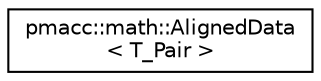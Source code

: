 digraph "Graphical Class Hierarchy"
{
 // LATEX_PDF_SIZE
  edge [fontname="Helvetica",fontsize="10",labelfontname="Helvetica",labelfontsize="10"];
  node [fontname="Helvetica",fontsize="10",shape=record];
  rankdir="LR";
  Node0 [label="pmacc::math::AlignedData\l\< T_Pair \>",height=0.2,width=0.4,color="black", fillcolor="white", style="filled",URL="$structpmacc_1_1math_1_1_aligned_data.html",tooltip="wrap a datum"];
}
